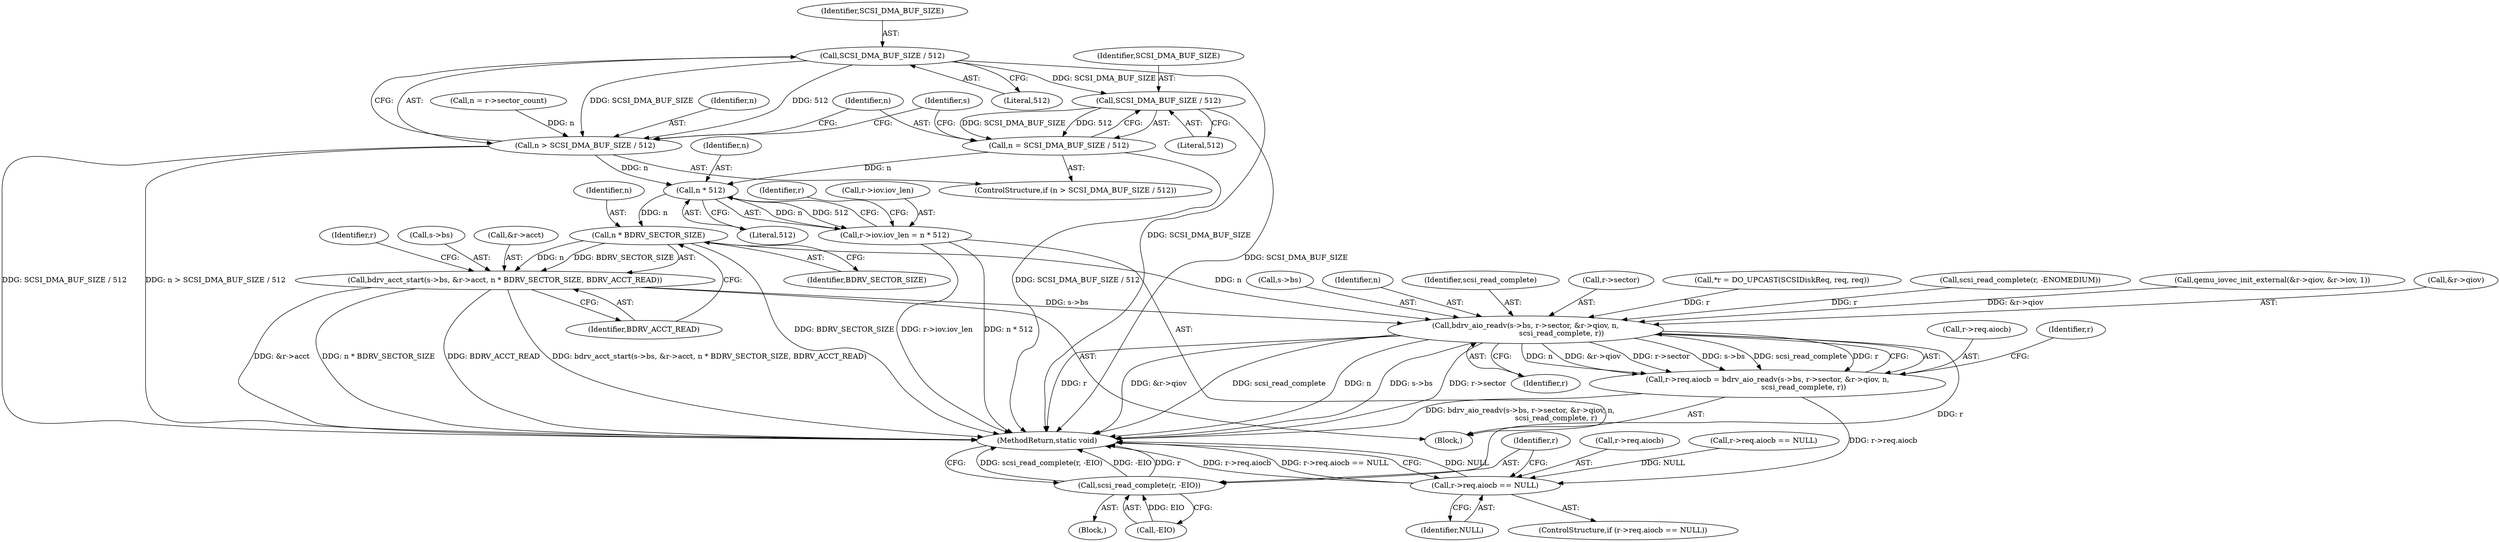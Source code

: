 digraph "1_qemu_103b40f51e4012b3b0ad20f615562a1806d7f49a_0@del" {
"1000210" [label="(Call,SCSI_DMA_BUF_SIZE / 512)"];
"1000208" [label="(Call,n > SCSI_DMA_BUF_SIZE / 512)"];
"1000233" [label="(Call,n * 512)"];
"1000227" [label="(Call,r->iov.iov_len = n * 512)"];
"1000254" [label="(Call,n * BDRV_SECTOR_SIZE)"];
"1000246" [label="(Call,bdrv_acct_start(s->bs, &r->acct, n * BDRV_SECTOR_SIZE, BDRV_ACCT_READ))"];
"1000264" [label="(Call,bdrv_aio_readv(s->bs, r->sector, &r->qiov, n,\n                               scsi_read_complete, r))"];
"1000258" [label="(Call,r->req.aiocb = bdrv_aio_readv(s->bs, r->sector, &r->qiov, n,\n                               scsi_read_complete, r))"];
"1000279" [label="(Call,r->req.aiocb == NULL)"];
"1000287" [label="(Call,scsi_read_complete(r, -EIO))"];
"1000215" [label="(Call,SCSI_DMA_BUF_SIZE / 512)"];
"1000213" [label="(Call,n = SCSI_DMA_BUF_SIZE / 512)"];
"1000208" [label="(Call,n > SCSI_DMA_BUF_SIZE / 512)"];
"1000259" [label="(Call,r->req.aiocb)"];
"1000215" [label="(Call,SCSI_DMA_BUF_SIZE / 512)"];
"1000275" [label="(Identifier,n)"];
"1000213" [label="(Call,n = SCSI_DMA_BUF_SIZE / 512)"];
"1000235" [label="(Literal,512)"];
"1000277" [label="(Identifier,r)"];
"1000276" [label="(Identifier,scsi_read_complete)"];
"1000250" [label="(Call,&r->acct)"];
"1000291" [label="(MethodReturn,static void)"];
"1000202" [label="(Call,n = r->sector_count)"];
"1000268" [label="(Call,r->sector)"];
"1000106" [label="(Call,*r = DO_UPCAST(SCSIDiskReq, req, req))"];
"1000227" [label="(Call,r->iov.iov_len = n * 512)"];
"1000223" [label="(Call,scsi_read_complete(r, -ENOMEDIUM))"];
"1000214" [label="(Identifier,n)"];
"1000288" [label="(Identifier,r)"];
"1000209" [label="(Identifier,n)"];
"1000258" [label="(Call,r->req.aiocb = bdrv_aio_readv(s->bs, r->sector, &r->qiov, n,\n                               scsi_read_complete, r))"];
"1000261" [label="(Identifier,r)"];
"1000239" [label="(Identifier,r)"];
"1000254" [label="(Call,n * BDRV_SECTOR_SIZE)"];
"1000264" [label="(Call,bdrv_aio_readv(s->bs, r->sector, &r->qiov, n,\n                               scsi_read_complete, r))"];
"1000246" [label="(Call,bdrv_acct_start(s->bs, &r->acct, n * BDRV_SECTOR_SIZE, BDRV_ACCT_READ))"];
"1000285" [label="(Identifier,NULL)"];
"1000212" [label="(Literal,512)"];
"1000207" [label="(ControlStructure,if (n > SCSI_DMA_BUF_SIZE / 512))"];
"1000236" [label="(Call,qemu_iovec_init_external(&r->qiov, &r->iov, 1))"];
"1000286" [label="(Block,)"];
"1000217" [label="(Literal,512)"];
"1000271" [label="(Call,&r->qiov)"];
"1000104" [label="(Block,)"];
"1000256" [label="(Identifier,BDRV_SECTOR_SIZE)"];
"1000247" [label="(Call,s->bs)"];
"1000287" [label="(Call,scsi_read_complete(r, -EIO))"];
"1000255" [label="(Identifier,n)"];
"1000265" [label="(Call,s->bs)"];
"1000282" [label="(Identifier,r)"];
"1000280" [label="(Call,r->req.aiocb)"];
"1000210" [label="(Call,SCSI_DMA_BUF_SIZE / 512)"];
"1000216" [label="(Identifier,SCSI_DMA_BUF_SIZE)"];
"1000228" [label="(Call,r->iov.iov_len)"];
"1000177" [label="(Call,r->req.aiocb == NULL)"];
"1000257" [label="(Identifier,BDRV_ACCT_READ)"];
"1000279" [label="(Call,r->req.aiocb == NULL)"];
"1000289" [label="(Call,-EIO)"];
"1000211" [label="(Identifier,SCSI_DMA_BUF_SIZE)"];
"1000278" [label="(ControlStructure,if (r->req.aiocb == NULL))"];
"1000233" [label="(Call,n * 512)"];
"1000220" [label="(Identifier,s)"];
"1000234" [label="(Identifier,n)"];
"1000210" -> "1000208"  [label="AST: "];
"1000210" -> "1000212"  [label="CFG: "];
"1000211" -> "1000210"  [label="AST: "];
"1000212" -> "1000210"  [label="AST: "];
"1000208" -> "1000210"  [label="CFG: "];
"1000210" -> "1000291"  [label="DDG: SCSI_DMA_BUF_SIZE"];
"1000210" -> "1000208"  [label="DDG: SCSI_DMA_BUF_SIZE"];
"1000210" -> "1000208"  [label="DDG: 512"];
"1000210" -> "1000215"  [label="DDG: SCSI_DMA_BUF_SIZE"];
"1000208" -> "1000207"  [label="AST: "];
"1000209" -> "1000208"  [label="AST: "];
"1000214" -> "1000208"  [label="CFG: "];
"1000220" -> "1000208"  [label="CFG: "];
"1000208" -> "1000291"  [label="DDG: SCSI_DMA_BUF_SIZE / 512"];
"1000208" -> "1000291"  [label="DDG: n > SCSI_DMA_BUF_SIZE / 512"];
"1000202" -> "1000208"  [label="DDG: n"];
"1000208" -> "1000233"  [label="DDG: n"];
"1000233" -> "1000227"  [label="AST: "];
"1000233" -> "1000235"  [label="CFG: "];
"1000234" -> "1000233"  [label="AST: "];
"1000235" -> "1000233"  [label="AST: "];
"1000227" -> "1000233"  [label="CFG: "];
"1000233" -> "1000227"  [label="DDG: n"];
"1000233" -> "1000227"  [label="DDG: 512"];
"1000213" -> "1000233"  [label="DDG: n"];
"1000233" -> "1000254"  [label="DDG: n"];
"1000227" -> "1000104"  [label="AST: "];
"1000228" -> "1000227"  [label="AST: "];
"1000239" -> "1000227"  [label="CFG: "];
"1000227" -> "1000291"  [label="DDG: n * 512"];
"1000227" -> "1000291"  [label="DDG: r->iov.iov_len"];
"1000254" -> "1000246"  [label="AST: "];
"1000254" -> "1000256"  [label="CFG: "];
"1000255" -> "1000254"  [label="AST: "];
"1000256" -> "1000254"  [label="AST: "];
"1000257" -> "1000254"  [label="CFG: "];
"1000254" -> "1000291"  [label="DDG: BDRV_SECTOR_SIZE"];
"1000254" -> "1000246"  [label="DDG: n"];
"1000254" -> "1000246"  [label="DDG: BDRV_SECTOR_SIZE"];
"1000254" -> "1000264"  [label="DDG: n"];
"1000246" -> "1000104"  [label="AST: "];
"1000246" -> "1000257"  [label="CFG: "];
"1000247" -> "1000246"  [label="AST: "];
"1000250" -> "1000246"  [label="AST: "];
"1000257" -> "1000246"  [label="AST: "];
"1000261" -> "1000246"  [label="CFG: "];
"1000246" -> "1000291"  [label="DDG: &r->acct"];
"1000246" -> "1000291"  [label="DDG: n * BDRV_SECTOR_SIZE"];
"1000246" -> "1000291"  [label="DDG: BDRV_ACCT_READ"];
"1000246" -> "1000291"  [label="DDG: bdrv_acct_start(s->bs, &r->acct, n * BDRV_SECTOR_SIZE, BDRV_ACCT_READ)"];
"1000246" -> "1000264"  [label="DDG: s->bs"];
"1000264" -> "1000258"  [label="AST: "];
"1000264" -> "1000277"  [label="CFG: "];
"1000265" -> "1000264"  [label="AST: "];
"1000268" -> "1000264"  [label="AST: "];
"1000271" -> "1000264"  [label="AST: "];
"1000275" -> "1000264"  [label="AST: "];
"1000276" -> "1000264"  [label="AST: "];
"1000277" -> "1000264"  [label="AST: "];
"1000258" -> "1000264"  [label="CFG: "];
"1000264" -> "1000291"  [label="DDG: scsi_read_complete"];
"1000264" -> "1000291"  [label="DDG: n"];
"1000264" -> "1000291"  [label="DDG: s->bs"];
"1000264" -> "1000291"  [label="DDG: r->sector"];
"1000264" -> "1000291"  [label="DDG: r"];
"1000264" -> "1000291"  [label="DDG: &r->qiov"];
"1000264" -> "1000258"  [label="DDG: n"];
"1000264" -> "1000258"  [label="DDG: &r->qiov"];
"1000264" -> "1000258"  [label="DDG: r->sector"];
"1000264" -> "1000258"  [label="DDG: s->bs"];
"1000264" -> "1000258"  [label="DDG: scsi_read_complete"];
"1000264" -> "1000258"  [label="DDG: r"];
"1000236" -> "1000264"  [label="DDG: &r->qiov"];
"1000106" -> "1000264"  [label="DDG: r"];
"1000223" -> "1000264"  [label="DDG: r"];
"1000264" -> "1000287"  [label="DDG: r"];
"1000258" -> "1000104"  [label="AST: "];
"1000259" -> "1000258"  [label="AST: "];
"1000282" -> "1000258"  [label="CFG: "];
"1000258" -> "1000291"  [label="DDG: bdrv_aio_readv(s->bs, r->sector, &r->qiov, n,\n                               scsi_read_complete, r)"];
"1000258" -> "1000279"  [label="DDG: r->req.aiocb"];
"1000279" -> "1000278"  [label="AST: "];
"1000279" -> "1000285"  [label="CFG: "];
"1000280" -> "1000279"  [label="AST: "];
"1000285" -> "1000279"  [label="AST: "];
"1000288" -> "1000279"  [label="CFG: "];
"1000291" -> "1000279"  [label="CFG: "];
"1000279" -> "1000291"  [label="DDG: NULL"];
"1000279" -> "1000291"  [label="DDG: r->req.aiocb"];
"1000279" -> "1000291"  [label="DDG: r->req.aiocb == NULL"];
"1000177" -> "1000279"  [label="DDG: NULL"];
"1000287" -> "1000286"  [label="AST: "];
"1000287" -> "1000289"  [label="CFG: "];
"1000288" -> "1000287"  [label="AST: "];
"1000289" -> "1000287"  [label="AST: "];
"1000291" -> "1000287"  [label="CFG: "];
"1000287" -> "1000291"  [label="DDG: scsi_read_complete(r, -EIO)"];
"1000287" -> "1000291"  [label="DDG: -EIO"];
"1000287" -> "1000291"  [label="DDG: r"];
"1000289" -> "1000287"  [label="DDG: EIO"];
"1000215" -> "1000213"  [label="AST: "];
"1000215" -> "1000217"  [label="CFG: "];
"1000216" -> "1000215"  [label="AST: "];
"1000217" -> "1000215"  [label="AST: "];
"1000213" -> "1000215"  [label="CFG: "];
"1000215" -> "1000291"  [label="DDG: SCSI_DMA_BUF_SIZE"];
"1000215" -> "1000213"  [label="DDG: SCSI_DMA_BUF_SIZE"];
"1000215" -> "1000213"  [label="DDG: 512"];
"1000213" -> "1000207"  [label="AST: "];
"1000214" -> "1000213"  [label="AST: "];
"1000220" -> "1000213"  [label="CFG: "];
"1000213" -> "1000291"  [label="DDG: SCSI_DMA_BUF_SIZE / 512"];
}
